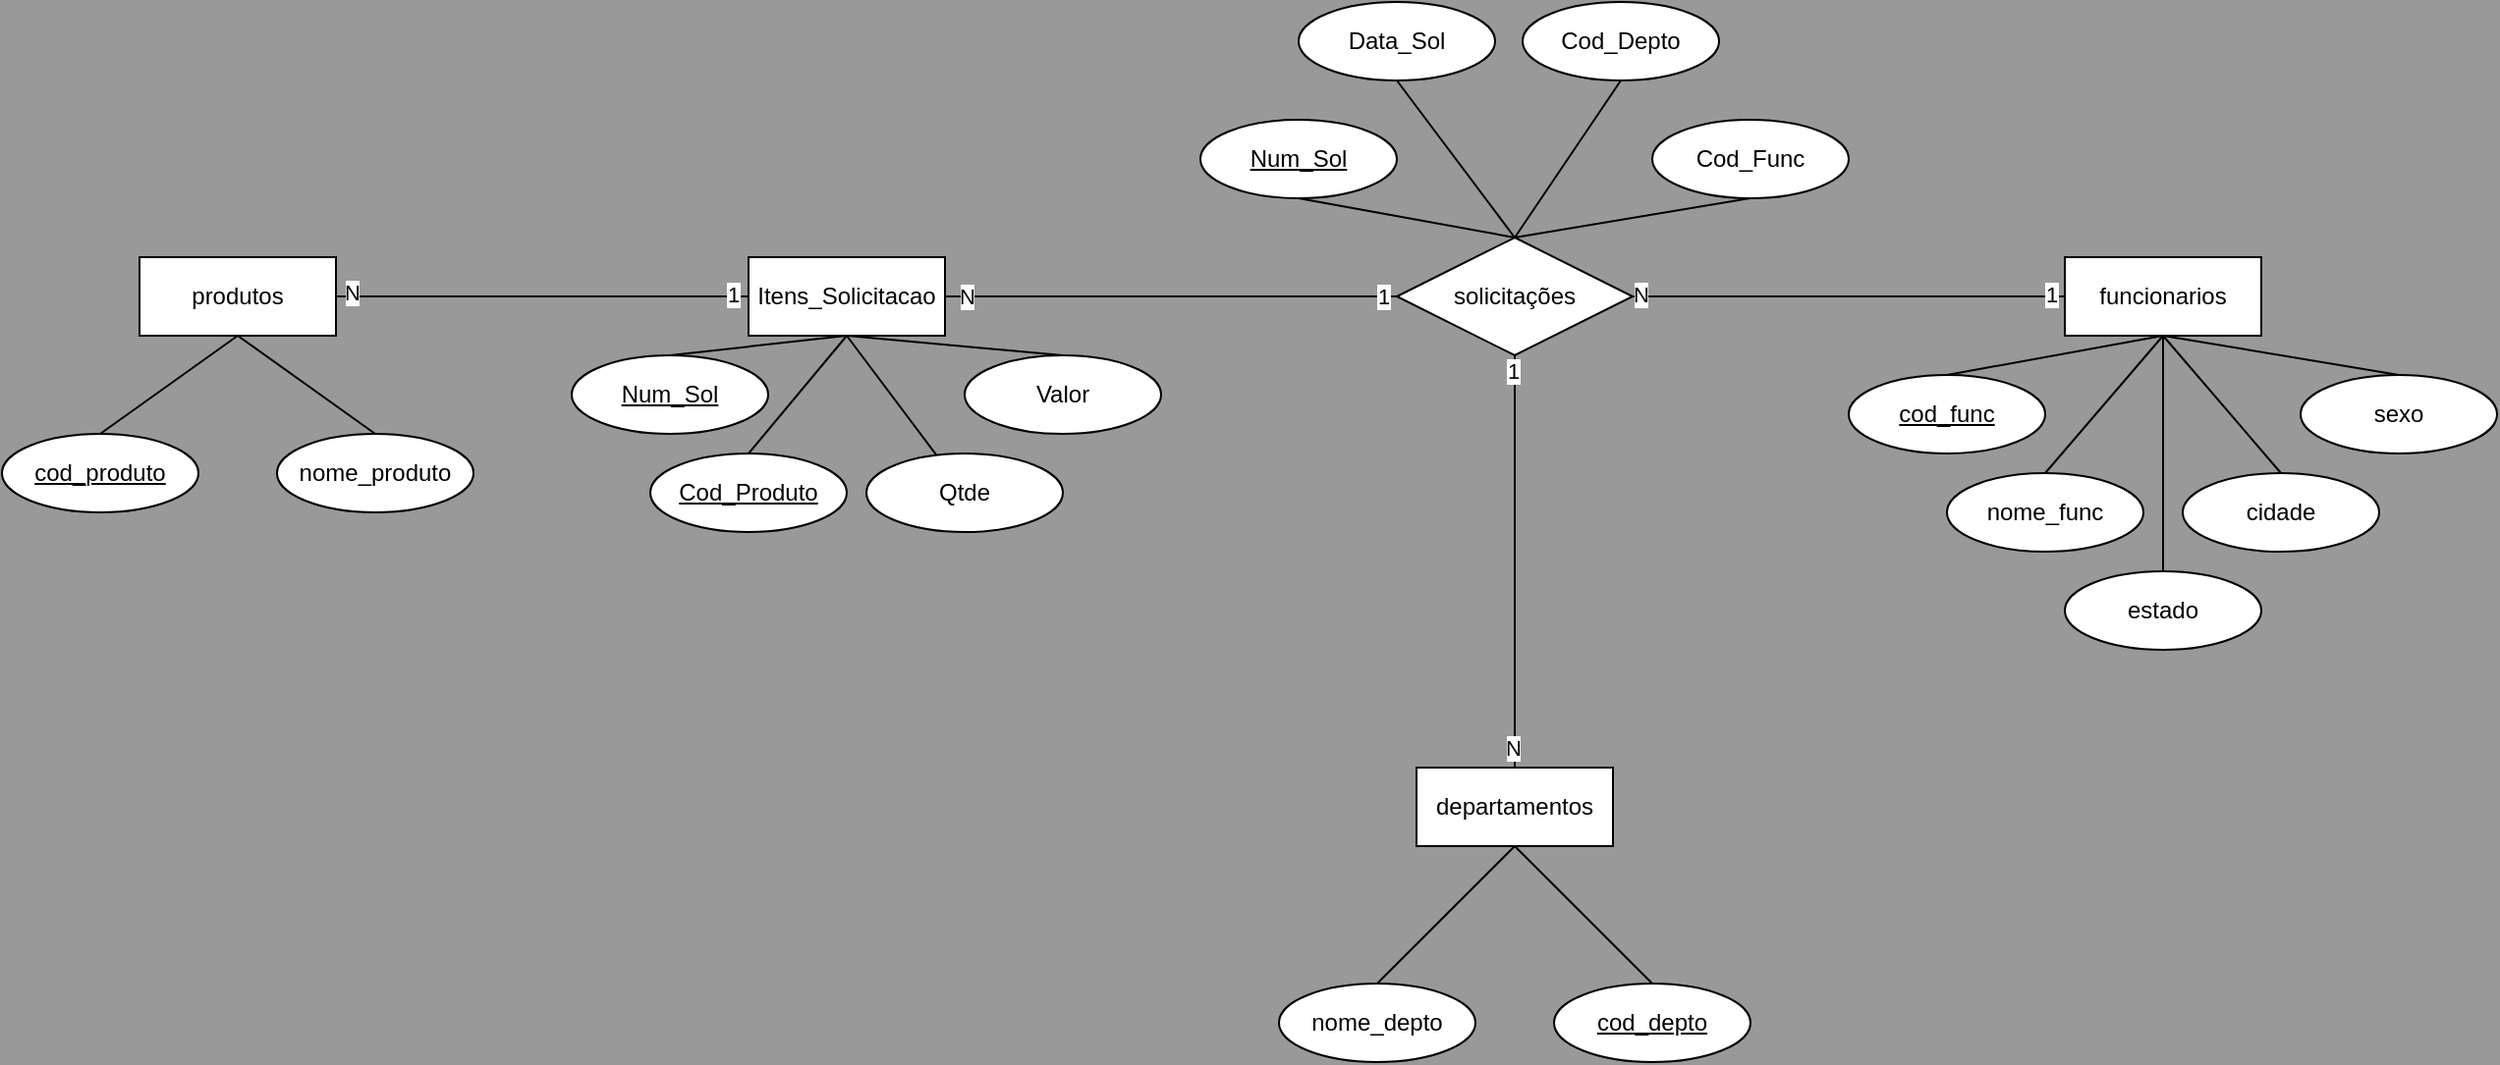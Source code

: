 <mxfile version="21.3.7" type="device">
  <diagram name="Página-1" id="l9ct1ItgtFTjxxuwiIV3">
    <mxGraphModel dx="1646" dy="437" grid="1" gridSize="10" guides="1" tooltips="1" connect="1" arrows="1" fold="1" page="1" pageScale="1" pageWidth="827" pageHeight="1169" background="#999999" math="0" shadow="0">
      <root>
        <mxCell id="0" />
        <mxCell id="1" parent="0" />
        <mxCell id="c2Z83wSw2Ba0KcHivkK4-30" value="" style="edgeStyle=orthogonalEdgeStyle;rounded=0;orthogonalLoop=1;jettySize=auto;html=1;endArrow=none;endFill=0;" edge="1" parent="1" source="c2Z83wSw2Ba0KcHivkK4-2" target="c2Z83wSw2Ba0KcHivkK4-29">
          <mxGeometry relative="1" as="geometry" />
        </mxCell>
        <mxCell id="c2Z83wSw2Ba0KcHivkK4-53" value="N" style="edgeLabel;html=1;align=center;verticalAlign=middle;resizable=0;points=[];" vertex="1" connectable="0" parent="c2Z83wSw2Ba0KcHivkK4-30">
          <mxGeometry x="0.908" relative="1" as="geometry">
            <mxPoint as="offset" />
          </mxGeometry>
        </mxCell>
        <mxCell id="c2Z83wSw2Ba0KcHivkK4-54" value="1" style="edgeLabel;html=1;align=center;verticalAlign=middle;resizable=0;points=[];" vertex="1" connectable="0" parent="c2Z83wSw2Ba0KcHivkK4-30">
          <mxGeometry x="-0.935" relative="1" as="geometry">
            <mxPoint as="offset" />
          </mxGeometry>
        </mxCell>
        <mxCell id="c2Z83wSw2Ba0KcHivkK4-37" style="rounded=0;orthogonalLoop=1;jettySize=auto;html=1;entryX=0.5;entryY=1;entryDx=0;entryDy=0;endArrow=none;endFill=0;exitX=0.5;exitY=0;exitDx=0;exitDy=0;" edge="1" parent="1" source="c2Z83wSw2Ba0KcHivkK4-2" target="c2Z83wSw2Ba0KcHivkK4-35">
          <mxGeometry relative="1" as="geometry" />
        </mxCell>
        <mxCell id="c2Z83wSw2Ba0KcHivkK4-38" style="rounded=0;orthogonalLoop=1;jettySize=auto;html=1;exitX=0.5;exitY=0;exitDx=0;exitDy=0;entryX=0.5;entryY=1;entryDx=0;entryDy=0;endArrow=none;endFill=0;" edge="1" parent="1" source="c2Z83wSw2Ba0KcHivkK4-2" target="c2Z83wSw2Ba0KcHivkK4-31">
          <mxGeometry relative="1" as="geometry" />
        </mxCell>
        <mxCell id="c2Z83wSw2Ba0KcHivkK4-39" style="rounded=0;orthogonalLoop=1;jettySize=auto;html=1;exitX=0.5;exitY=0;exitDx=0;exitDy=0;entryX=0.5;entryY=1;entryDx=0;entryDy=0;endArrow=none;endFill=0;" edge="1" parent="1" source="c2Z83wSw2Ba0KcHivkK4-2" target="c2Z83wSw2Ba0KcHivkK4-36">
          <mxGeometry relative="1" as="geometry" />
        </mxCell>
        <mxCell id="c2Z83wSw2Ba0KcHivkK4-40" style="rounded=0;orthogonalLoop=1;jettySize=auto;html=1;exitX=0.5;exitY=0;exitDx=0;exitDy=0;entryX=0.5;entryY=1;entryDx=0;entryDy=0;endArrow=none;endFill=0;" edge="1" parent="1" source="c2Z83wSw2Ba0KcHivkK4-2" target="c2Z83wSw2Ba0KcHivkK4-32">
          <mxGeometry relative="1" as="geometry" />
        </mxCell>
        <mxCell id="c2Z83wSw2Ba0KcHivkK4-50" style="rounded=0;orthogonalLoop=1;jettySize=auto;html=1;entryX=0;entryY=0.5;entryDx=0;entryDy=0;endArrow=none;endFill=0;" edge="1" parent="1" source="c2Z83wSw2Ba0KcHivkK4-2" target="c2Z83wSw2Ba0KcHivkK4-3">
          <mxGeometry relative="1" as="geometry" />
        </mxCell>
        <mxCell id="c2Z83wSw2Ba0KcHivkK4-51" value="1" style="edgeLabel;html=1;align=center;verticalAlign=middle;resizable=0;points=[];" vertex="1" connectable="0" parent="c2Z83wSw2Ba0KcHivkK4-50">
          <mxGeometry x="0.932" y="1" relative="1" as="geometry">
            <mxPoint as="offset" />
          </mxGeometry>
        </mxCell>
        <mxCell id="c2Z83wSw2Ba0KcHivkK4-52" value="N" style="edgeLabel;html=1;align=center;verticalAlign=middle;resizable=0;points=[];" vertex="1" connectable="0" parent="c2Z83wSw2Ba0KcHivkK4-50">
          <mxGeometry x="-0.962" y="1" relative="1" as="geometry">
            <mxPoint as="offset" />
          </mxGeometry>
        </mxCell>
        <mxCell id="c2Z83wSw2Ba0KcHivkK4-2" value="solicitações" style="shape=rhombus;perimeter=rhombusPerimeter;whiteSpace=wrap;html=1;align=center;" vertex="1" parent="1">
          <mxGeometry x="350" y="360" width="120" height="60" as="geometry" />
        </mxCell>
        <mxCell id="c2Z83wSw2Ba0KcHivkK4-10" style="edgeStyle=orthogonalEdgeStyle;rounded=0;orthogonalLoop=1;jettySize=auto;html=1;entryX=0.5;entryY=0;entryDx=0;entryDy=0;endArrow=none;endFill=0;" edge="1" parent="1" source="c2Z83wSw2Ba0KcHivkK4-3" target="c2Z83wSw2Ba0KcHivkK4-9">
          <mxGeometry relative="1" as="geometry">
            <mxPoint x="740" y="520" as="targetPoint" />
          </mxGeometry>
        </mxCell>
        <mxCell id="c2Z83wSw2Ba0KcHivkK4-11" style="rounded=0;orthogonalLoop=1;jettySize=auto;html=1;exitX=0.5;exitY=1;exitDx=0;exitDy=0;entryX=0.5;entryY=0;entryDx=0;entryDy=0;endArrow=none;endFill=0;" edge="1" parent="1" source="c2Z83wSw2Ba0KcHivkK4-3" target="c2Z83wSw2Ba0KcHivkK4-6">
          <mxGeometry relative="1" as="geometry" />
        </mxCell>
        <mxCell id="c2Z83wSw2Ba0KcHivkK4-12" style="rounded=0;orthogonalLoop=1;jettySize=auto;html=1;exitX=0.5;exitY=1;exitDx=0;exitDy=0;entryX=0.5;entryY=0;entryDx=0;entryDy=0;endArrow=none;endFill=0;" edge="1" parent="1" source="c2Z83wSw2Ba0KcHivkK4-3" target="c2Z83wSw2Ba0KcHivkK4-8">
          <mxGeometry relative="1" as="geometry" />
        </mxCell>
        <mxCell id="c2Z83wSw2Ba0KcHivkK4-13" style="rounded=0;orthogonalLoop=1;jettySize=auto;html=1;exitX=0.5;exitY=1;exitDx=0;exitDy=0;entryX=0.5;entryY=0;entryDx=0;entryDy=0;endArrow=none;endFill=0;" edge="1" parent="1" source="c2Z83wSw2Ba0KcHivkK4-3" target="c2Z83wSw2Ba0KcHivkK4-7">
          <mxGeometry relative="1" as="geometry" />
        </mxCell>
        <mxCell id="c2Z83wSw2Ba0KcHivkK4-14" style="rounded=0;orthogonalLoop=1;jettySize=auto;html=1;exitX=0.5;exitY=1;exitDx=0;exitDy=0;entryX=0.5;entryY=0;entryDx=0;entryDy=0;endArrow=none;endFill=0;" edge="1" parent="1" source="c2Z83wSw2Ba0KcHivkK4-3">
          <mxGeometry relative="1" as="geometry">
            <mxPoint x="630.0" y="430.0" as="targetPoint" />
          </mxGeometry>
        </mxCell>
        <mxCell id="c2Z83wSw2Ba0KcHivkK4-3" value="funcionarios" style="whiteSpace=wrap;html=1;align=center;" vertex="1" parent="1">
          <mxGeometry x="690" y="370" width="100" height="40" as="geometry" />
        </mxCell>
        <mxCell id="c2Z83wSw2Ba0KcHivkK4-16" style="edgeStyle=orthogonalEdgeStyle;rounded=0;orthogonalLoop=1;jettySize=auto;html=1;entryX=0.5;entryY=1;entryDx=0;entryDy=0;endArrow=none;endFill=0;" edge="1" parent="1" source="c2Z83wSw2Ba0KcHivkK4-4" target="c2Z83wSw2Ba0KcHivkK4-2">
          <mxGeometry relative="1" as="geometry" />
        </mxCell>
        <mxCell id="c2Z83wSw2Ba0KcHivkK4-57" value="N" style="edgeLabel;html=1;align=center;verticalAlign=middle;resizable=0;points=[];" vertex="1" connectable="0" parent="c2Z83wSw2Ba0KcHivkK4-16">
          <mxGeometry x="-0.901" y="1" relative="1" as="geometry">
            <mxPoint as="offset" />
          </mxGeometry>
        </mxCell>
        <mxCell id="c2Z83wSw2Ba0KcHivkK4-58" value="1" style="edgeLabel;html=1;align=center;verticalAlign=middle;resizable=0;points=[];" vertex="1" connectable="0" parent="c2Z83wSw2Ba0KcHivkK4-16">
          <mxGeometry x="0.922" y="1" relative="1" as="geometry">
            <mxPoint as="offset" />
          </mxGeometry>
        </mxCell>
        <mxCell id="c2Z83wSw2Ba0KcHivkK4-23" style="rounded=0;orthogonalLoop=1;jettySize=auto;html=1;exitX=0.5;exitY=1;exitDx=0;exitDy=0;entryX=0.5;entryY=0;entryDx=0;entryDy=0;endArrow=none;endFill=0;" edge="1" parent="1" source="c2Z83wSw2Ba0KcHivkK4-4" target="c2Z83wSw2Ba0KcHivkK4-22">
          <mxGeometry relative="1" as="geometry" />
        </mxCell>
        <mxCell id="c2Z83wSw2Ba0KcHivkK4-24" style="rounded=0;orthogonalLoop=1;jettySize=auto;html=1;exitX=0.5;exitY=1;exitDx=0;exitDy=0;entryX=0.5;entryY=0;entryDx=0;entryDy=0;endArrow=none;endFill=0;" edge="1" parent="1" source="c2Z83wSw2Ba0KcHivkK4-4" target="c2Z83wSw2Ba0KcHivkK4-21">
          <mxGeometry relative="1" as="geometry" />
        </mxCell>
        <mxCell id="c2Z83wSw2Ba0KcHivkK4-4" value="departamentos" style="whiteSpace=wrap;html=1;align=center;" vertex="1" parent="1">
          <mxGeometry x="360" y="630" width="100" height="40" as="geometry" />
        </mxCell>
        <mxCell id="c2Z83wSw2Ba0KcHivkK4-6" value="nome_func" style="ellipse;whiteSpace=wrap;html=1;align=center;" vertex="1" parent="1">
          <mxGeometry x="630" y="480" width="100" height="40" as="geometry" />
        </mxCell>
        <mxCell id="c2Z83wSw2Ba0KcHivkK4-7" value="sexo" style="ellipse;whiteSpace=wrap;html=1;align=center;" vertex="1" parent="1">
          <mxGeometry x="810" y="430" width="100" height="40" as="geometry" />
        </mxCell>
        <mxCell id="c2Z83wSw2Ba0KcHivkK4-8" value="cidade" style="ellipse;whiteSpace=wrap;html=1;align=center;" vertex="1" parent="1">
          <mxGeometry x="750" y="480" width="100" height="40" as="geometry" />
        </mxCell>
        <mxCell id="c2Z83wSw2Ba0KcHivkK4-9" value="estado" style="ellipse;whiteSpace=wrap;html=1;align=center;" vertex="1" parent="1">
          <mxGeometry x="690" y="530" width="100" height="40" as="geometry" />
        </mxCell>
        <mxCell id="c2Z83wSw2Ba0KcHivkK4-18" value="cod_func" style="ellipse;whiteSpace=wrap;html=1;align=center;fontStyle=4;" vertex="1" parent="1">
          <mxGeometry x="580" y="430" width="100" height="40" as="geometry" />
        </mxCell>
        <mxCell id="c2Z83wSw2Ba0KcHivkK4-27" style="rounded=0;orthogonalLoop=1;jettySize=auto;html=1;exitX=0.5;exitY=1;exitDx=0;exitDy=0;entryX=0.5;entryY=0;entryDx=0;entryDy=0;endArrow=none;endFill=0;" edge="1" parent="1" source="c2Z83wSw2Ba0KcHivkK4-19" target="c2Z83wSw2Ba0KcHivkK4-26">
          <mxGeometry relative="1" as="geometry" />
        </mxCell>
        <mxCell id="c2Z83wSw2Ba0KcHivkK4-28" style="rounded=0;orthogonalLoop=1;jettySize=auto;html=1;exitX=0.5;exitY=1;exitDx=0;exitDy=0;entryX=0.5;entryY=0;entryDx=0;entryDy=0;endArrow=none;endFill=0;" edge="1" parent="1" source="c2Z83wSw2Ba0KcHivkK4-19" target="c2Z83wSw2Ba0KcHivkK4-25">
          <mxGeometry relative="1" as="geometry" />
        </mxCell>
        <mxCell id="c2Z83wSw2Ba0KcHivkK4-34" style="edgeStyle=orthogonalEdgeStyle;rounded=0;orthogonalLoop=1;jettySize=auto;html=1;entryX=0;entryY=0.5;entryDx=0;entryDy=0;endArrow=none;endFill=0;" edge="1" parent="1" source="c2Z83wSw2Ba0KcHivkK4-19" target="c2Z83wSw2Ba0KcHivkK4-29">
          <mxGeometry relative="1" as="geometry" />
        </mxCell>
        <mxCell id="c2Z83wSw2Ba0KcHivkK4-55" value="1" style="edgeLabel;html=1;align=center;verticalAlign=middle;resizable=0;points=[];" vertex="1" connectable="0" parent="c2Z83wSw2Ba0KcHivkK4-34">
          <mxGeometry x="0.926" y="1" relative="1" as="geometry">
            <mxPoint as="offset" />
          </mxGeometry>
        </mxCell>
        <mxCell id="c2Z83wSw2Ba0KcHivkK4-56" value="N" style="edgeLabel;html=1;align=center;verticalAlign=middle;resizable=0;points=[];" vertex="1" connectable="0" parent="c2Z83wSw2Ba0KcHivkK4-34">
          <mxGeometry x="-0.929" y="2" relative="1" as="geometry">
            <mxPoint as="offset" />
          </mxGeometry>
        </mxCell>
        <mxCell id="c2Z83wSw2Ba0KcHivkK4-19" value="produtos" style="whiteSpace=wrap;html=1;align=center;" vertex="1" parent="1">
          <mxGeometry x="-290" y="370" width="100" height="40" as="geometry" />
        </mxCell>
        <mxCell id="c2Z83wSw2Ba0KcHivkK4-21" value="cod_depto" style="ellipse;whiteSpace=wrap;html=1;align=center;fontStyle=4;" vertex="1" parent="1">
          <mxGeometry x="430" y="740" width="100" height="40" as="geometry" />
        </mxCell>
        <mxCell id="c2Z83wSw2Ba0KcHivkK4-22" value="nome_depto" style="ellipse;whiteSpace=wrap;html=1;align=center;" vertex="1" parent="1">
          <mxGeometry x="290" y="740" width="100" height="40" as="geometry" />
        </mxCell>
        <mxCell id="c2Z83wSw2Ba0KcHivkK4-25" value="cod_produto" style="ellipse;whiteSpace=wrap;html=1;align=center;fontStyle=4;" vertex="1" parent="1">
          <mxGeometry x="-360" y="460" width="100" height="40" as="geometry" />
        </mxCell>
        <mxCell id="c2Z83wSw2Ba0KcHivkK4-26" value="nome_produto" style="ellipse;whiteSpace=wrap;html=1;align=center;" vertex="1" parent="1">
          <mxGeometry x="-220" y="460" width="100" height="40" as="geometry" />
        </mxCell>
        <mxCell id="c2Z83wSw2Ba0KcHivkK4-46" style="rounded=0;orthogonalLoop=1;jettySize=auto;html=1;exitX=0.5;exitY=1;exitDx=0;exitDy=0;entryX=0.5;entryY=0;entryDx=0;entryDy=0;endArrow=none;endFill=0;" edge="1" parent="1" source="c2Z83wSw2Ba0KcHivkK4-29" target="c2Z83wSw2Ba0KcHivkK4-42">
          <mxGeometry relative="1" as="geometry" />
        </mxCell>
        <mxCell id="c2Z83wSw2Ba0KcHivkK4-47" style="rounded=0;orthogonalLoop=1;jettySize=auto;html=1;exitX=0.5;exitY=1;exitDx=0;exitDy=0;entryX=0.5;entryY=0;entryDx=0;entryDy=0;endArrow=none;endFill=0;" edge="1" parent="1" source="c2Z83wSw2Ba0KcHivkK4-29" target="c2Z83wSw2Ba0KcHivkK4-45">
          <mxGeometry relative="1" as="geometry" />
        </mxCell>
        <mxCell id="c2Z83wSw2Ba0KcHivkK4-48" style="rounded=0;orthogonalLoop=1;jettySize=auto;html=1;exitX=0.5;exitY=1;exitDx=0;exitDy=0;endArrow=none;endFill=0;" edge="1" parent="1" source="c2Z83wSw2Ba0KcHivkK4-29" target="c2Z83wSw2Ba0KcHivkK4-44">
          <mxGeometry relative="1" as="geometry" />
        </mxCell>
        <mxCell id="c2Z83wSw2Ba0KcHivkK4-49" style="rounded=0;orthogonalLoop=1;jettySize=auto;html=1;exitX=0.5;exitY=1;exitDx=0;exitDy=0;entryX=0.5;entryY=0;entryDx=0;entryDy=0;endArrow=none;endFill=0;" edge="1" parent="1" source="c2Z83wSw2Ba0KcHivkK4-29" target="c2Z83wSw2Ba0KcHivkK4-43">
          <mxGeometry relative="1" as="geometry" />
        </mxCell>
        <mxCell id="c2Z83wSw2Ba0KcHivkK4-29" value="Itens_Solicitacao " style="whiteSpace=wrap;html=1;align=center;" vertex="1" parent="1">
          <mxGeometry x="20" y="370" width="100" height="40" as="geometry" />
        </mxCell>
        <mxCell id="c2Z83wSw2Ba0KcHivkK4-31" value="Cod_Func " style="ellipse;whiteSpace=wrap;html=1;align=center;" vertex="1" parent="1">
          <mxGeometry x="480" y="300" width="100" height="40" as="geometry" />
        </mxCell>
        <mxCell id="c2Z83wSw2Ba0KcHivkK4-32" value="Num_Sol " style="ellipse;whiteSpace=wrap;html=1;align=center;fontStyle=4;" vertex="1" parent="1">
          <mxGeometry x="250" y="300" width="100" height="40" as="geometry" />
        </mxCell>
        <mxCell id="c2Z83wSw2Ba0KcHivkK4-35" value="Cod_Depto " style="ellipse;whiteSpace=wrap;html=1;align=center;" vertex="1" parent="1">
          <mxGeometry x="414" y="240" width="100" height="40" as="geometry" />
        </mxCell>
        <mxCell id="c2Z83wSw2Ba0KcHivkK4-36" value="Data_Sol          " style="ellipse;whiteSpace=wrap;html=1;align=center;" vertex="1" parent="1">
          <mxGeometry x="300" y="240" width="100" height="40" as="geometry" />
        </mxCell>
        <mxCell id="c2Z83wSw2Ba0KcHivkK4-42" value="Num_Sol " style="ellipse;whiteSpace=wrap;html=1;align=center;fontStyle=4;" vertex="1" parent="1">
          <mxGeometry x="-70" y="420" width="100" height="40" as="geometry" />
        </mxCell>
        <mxCell id="c2Z83wSw2Ba0KcHivkK4-43" value="Cod_Produto " style="ellipse;whiteSpace=wrap;html=1;align=center;fontStyle=4;" vertex="1" parent="1">
          <mxGeometry x="-30" y="470" width="100" height="40" as="geometry" />
        </mxCell>
        <mxCell id="c2Z83wSw2Ba0KcHivkK4-44" value="Qtde              " style="ellipse;whiteSpace=wrap;html=1;align=center;" vertex="1" parent="1">
          <mxGeometry x="80" y="470" width="100" height="40" as="geometry" />
        </mxCell>
        <mxCell id="c2Z83wSw2Ba0KcHivkK4-45" value="Valor             " style="ellipse;whiteSpace=wrap;html=1;align=center;" vertex="1" parent="1">
          <mxGeometry x="130" y="420" width="100" height="40" as="geometry" />
        </mxCell>
      </root>
    </mxGraphModel>
  </diagram>
</mxfile>
